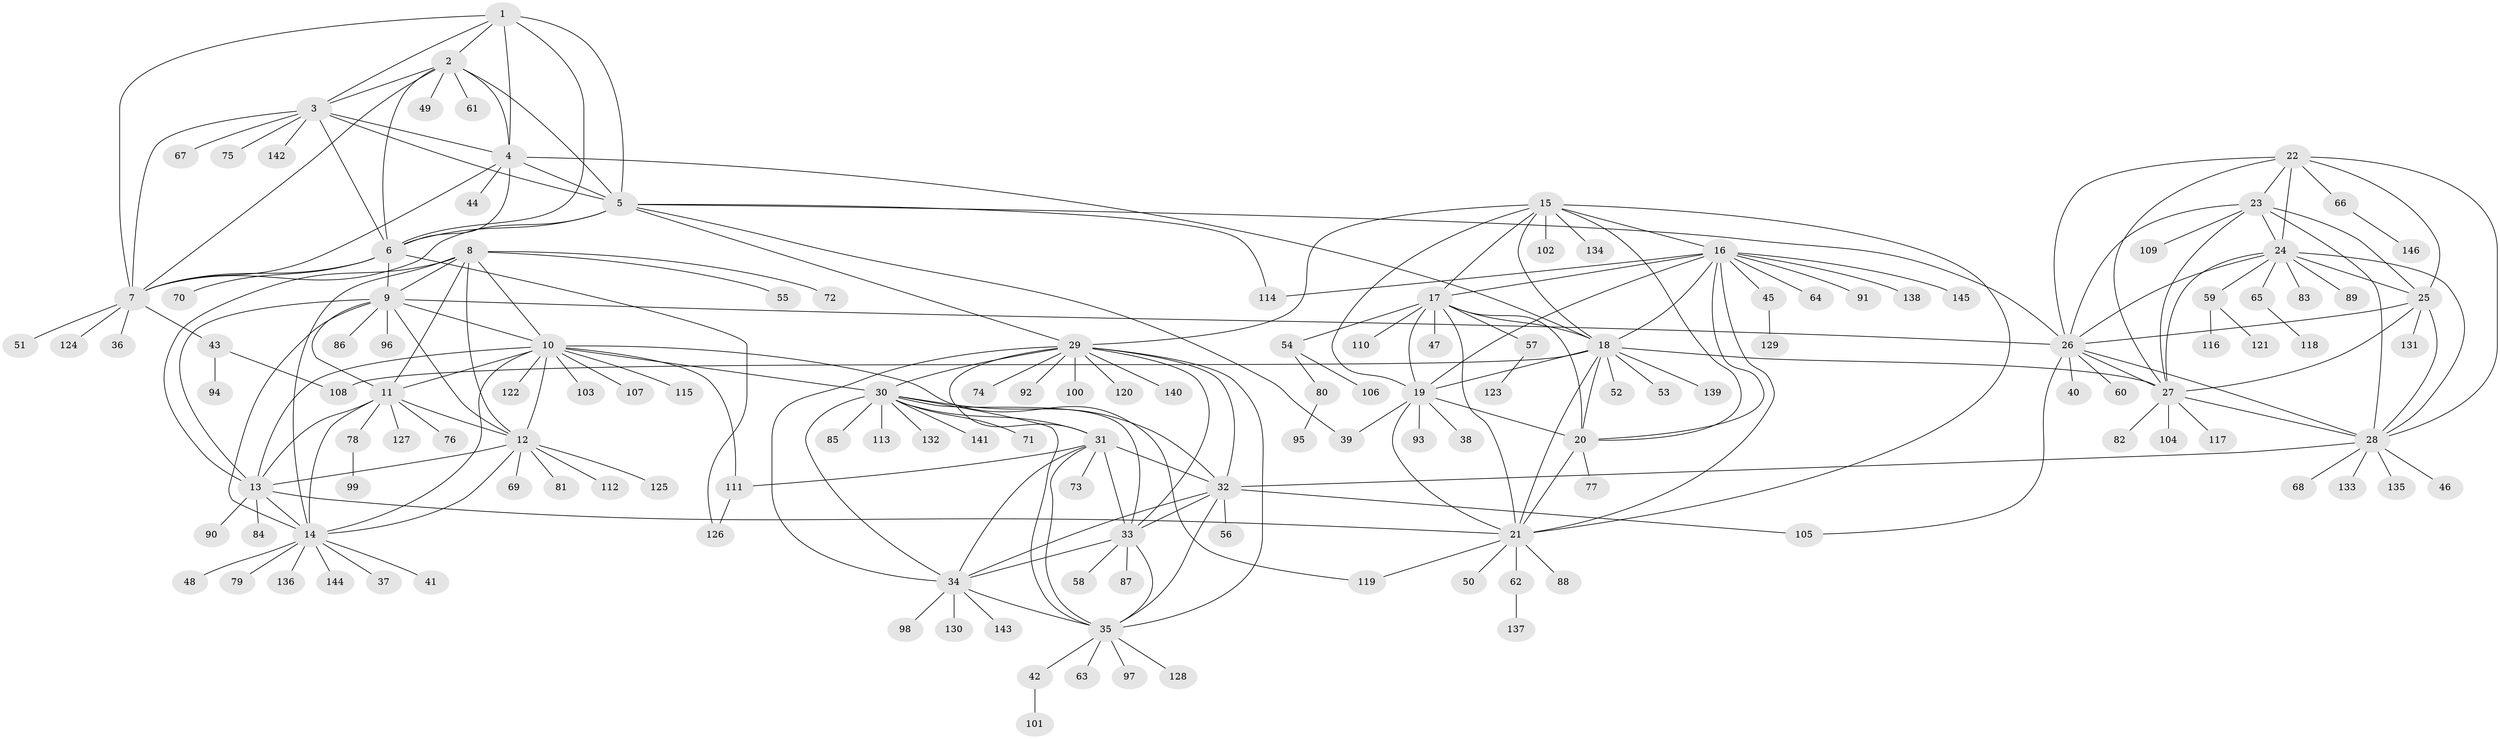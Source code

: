 // Generated by graph-tools (version 1.1) at 2025/15/03/09/25 04:15:48]
// undirected, 146 vertices, 233 edges
graph export_dot {
graph [start="1"]
  node [color=gray90,style=filled];
  1;
  2;
  3;
  4;
  5;
  6;
  7;
  8;
  9;
  10;
  11;
  12;
  13;
  14;
  15;
  16;
  17;
  18;
  19;
  20;
  21;
  22;
  23;
  24;
  25;
  26;
  27;
  28;
  29;
  30;
  31;
  32;
  33;
  34;
  35;
  36;
  37;
  38;
  39;
  40;
  41;
  42;
  43;
  44;
  45;
  46;
  47;
  48;
  49;
  50;
  51;
  52;
  53;
  54;
  55;
  56;
  57;
  58;
  59;
  60;
  61;
  62;
  63;
  64;
  65;
  66;
  67;
  68;
  69;
  70;
  71;
  72;
  73;
  74;
  75;
  76;
  77;
  78;
  79;
  80;
  81;
  82;
  83;
  84;
  85;
  86;
  87;
  88;
  89;
  90;
  91;
  92;
  93;
  94;
  95;
  96;
  97;
  98;
  99;
  100;
  101;
  102;
  103;
  104;
  105;
  106;
  107;
  108;
  109;
  110;
  111;
  112;
  113;
  114;
  115;
  116;
  117;
  118;
  119;
  120;
  121;
  122;
  123;
  124;
  125;
  126;
  127;
  128;
  129;
  130;
  131;
  132;
  133;
  134;
  135;
  136;
  137;
  138;
  139;
  140;
  141;
  142;
  143;
  144;
  145;
  146;
  1 -- 2;
  1 -- 3;
  1 -- 4;
  1 -- 5;
  1 -- 6;
  1 -- 7;
  2 -- 3;
  2 -- 4;
  2 -- 5;
  2 -- 6;
  2 -- 7;
  2 -- 49;
  2 -- 61;
  3 -- 4;
  3 -- 5;
  3 -- 6;
  3 -- 7;
  3 -- 67;
  3 -- 75;
  3 -- 142;
  4 -- 5;
  4 -- 6;
  4 -- 7;
  4 -- 18;
  4 -- 44;
  5 -- 6;
  5 -- 7;
  5 -- 26;
  5 -- 29;
  5 -- 39;
  5 -- 114;
  6 -- 7;
  6 -- 9;
  6 -- 70;
  6 -- 126;
  7 -- 36;
  7 -- 43;
  7 -- 51;
  7 -- 124;
  8 -- 9;
  8 -- 10;
  8 -- 11;
  8 -- 12;
  8 -- 13;
  8 -- 14;
  8 -- 55;
  8 -- 72;
  9 -- 10;
  9 -- 11;
  9 -- 12;
  9 -- 13;
  9 -- 14;
  9 -- 26;
  9 -- 86;
  9 -- 96;
  10 -- 11;
  10 -- 12;
  10 -- 13;
  10 -- 14;
  10 -- 30;
  10 -- 103;
  10 -- 107;
  10 -- 111;
  10 -- 115;
  10 -- 119;
  10 -- 122;
  11 -- 12;
  11 -- 13;
  11 -- 14;
  11 -- 76;
  11 -- 78;
  11 -- 127;
  12 -- 13;
  12 -- 14;
  12 -- 69;
  12 -- 81;
  12 -- 112;
  12 -- 125;
  13 -- 14;
  13 -- 21;
  13 -- 84;
  13 -- 90;
  14 -- 37;
  14 -- 41;
  14 -- 48;
  14 -- 79;
  14 -- 136;
  14 -- 144;
  15 -- 16;
  15 -- 17;
  15 -- 18;
  15 -- 19;
  15 -- 20;
  15 -- 21;
  15 -- 29;
  15 -- 102;
  15 -- 134;
  16 -- 17;
  16 -- 18;
  16 -- 19;
  16 -- 20;
  16 -- 21;
  16 -- 45;
  16 -- 64;
  16 -- 91;
  16 -- 114;
  16 -- 138;
  16 -- 145;
  17 -- 18;
  17 -- 19;
  17 -- 20;
  17 -- 21;
  17 -- 47;
  17 -- 54;
  17 -- 57;
  17 -- 110;
  18 -- 19;
  18 -- 20;
  18 -- 21;
  18 -- 27;
  18 -- 52;
  18 -- 53;
  18 -- 108;
  18 -- 139;
  19 -- 20;
  19 -- 21;
  19 -- 38;
  19 -- 39;
  19 -- 93;
  20 -- 21;
  20 -- 77;
  21 -- 50;
  21 -- 62;
  21 -- 88;
  21 -- 119;
  22 -- 23;
  22 -- 24;
  22 -- 25;
  22 -- 26;
  22 -- 27;
  22 -- 28;
  22 -- 66;
  23 -- 24;
  23 -- 25;
  23 -- 26;
  23 -- 27;
  23 -- 28;
  23 -- 109;
  24 -- 25;
  24 -- 26;
  24 -- 27;
  24 -- 28;
  24 -- 59;
  24 -- 65;
  24 -- 83;
  24 -- 89;
  25 -- 26;
  25 -- 27;
  25 -- 28;
  25 -- 131;
  26 -- 27;
  26 -- 28;
  26 -- 40;
  26 -- 60;
  26 -- 105;
  27 -- 28;
  27 -- 82;
  27 -- 104;
  27 -- 117;
  28 -- 32;
  28 -- 46;
  28 -- 68;
  28 -- 133;
  28 -- 135;
  29 -- 30;
  29 -- 31;
  29 -- 32;
  29 -- 33;
  29 -- 34;
  29 -- 35;
  29 -- 74;
  29 -- 92;
  29 -- 100;
  29 -- 120;
  29 -- 140;
  30 -- 31;
  30 -- 32;
  30 -- 33;
  30 -- 34;
  30 -- 35;
  30 -- 71;
  30 -- 85;
  30 -- 113;
  30 -- 132;
  30 -- 141;
  31 -- 32;
  31 -- 33;
  31 -- 34;
  31 -- 35;
  31 -- 73;
  31 -- 111;
  32 -- 33;
  32 -- 34;
  32 -- 35;
  32 -- 56;
  32 -- 105;
  33 -- 34;
  33 -- 35;
  33 -- 58;
  33 -- 87;
  34 -- 35;
  34 -- 98;
  34 -- 130;
  34 -- 143;
  35 -- 42;
  35 -- 63;
  35 -- 97;
  35 -- 128;
  42 -- 101;
  43 -- 94;
  43 -- 108;
  45 -- 129;
  54 -- 80;
  54 -- 106;
  57 -- 123;
  59 -- 116;
  59 -- 121;
  62 -- 137;
  65 -- 118;
  66 -- 146;
  78 -- 99;
  80 -- 95;
  111 -- 126;
}
